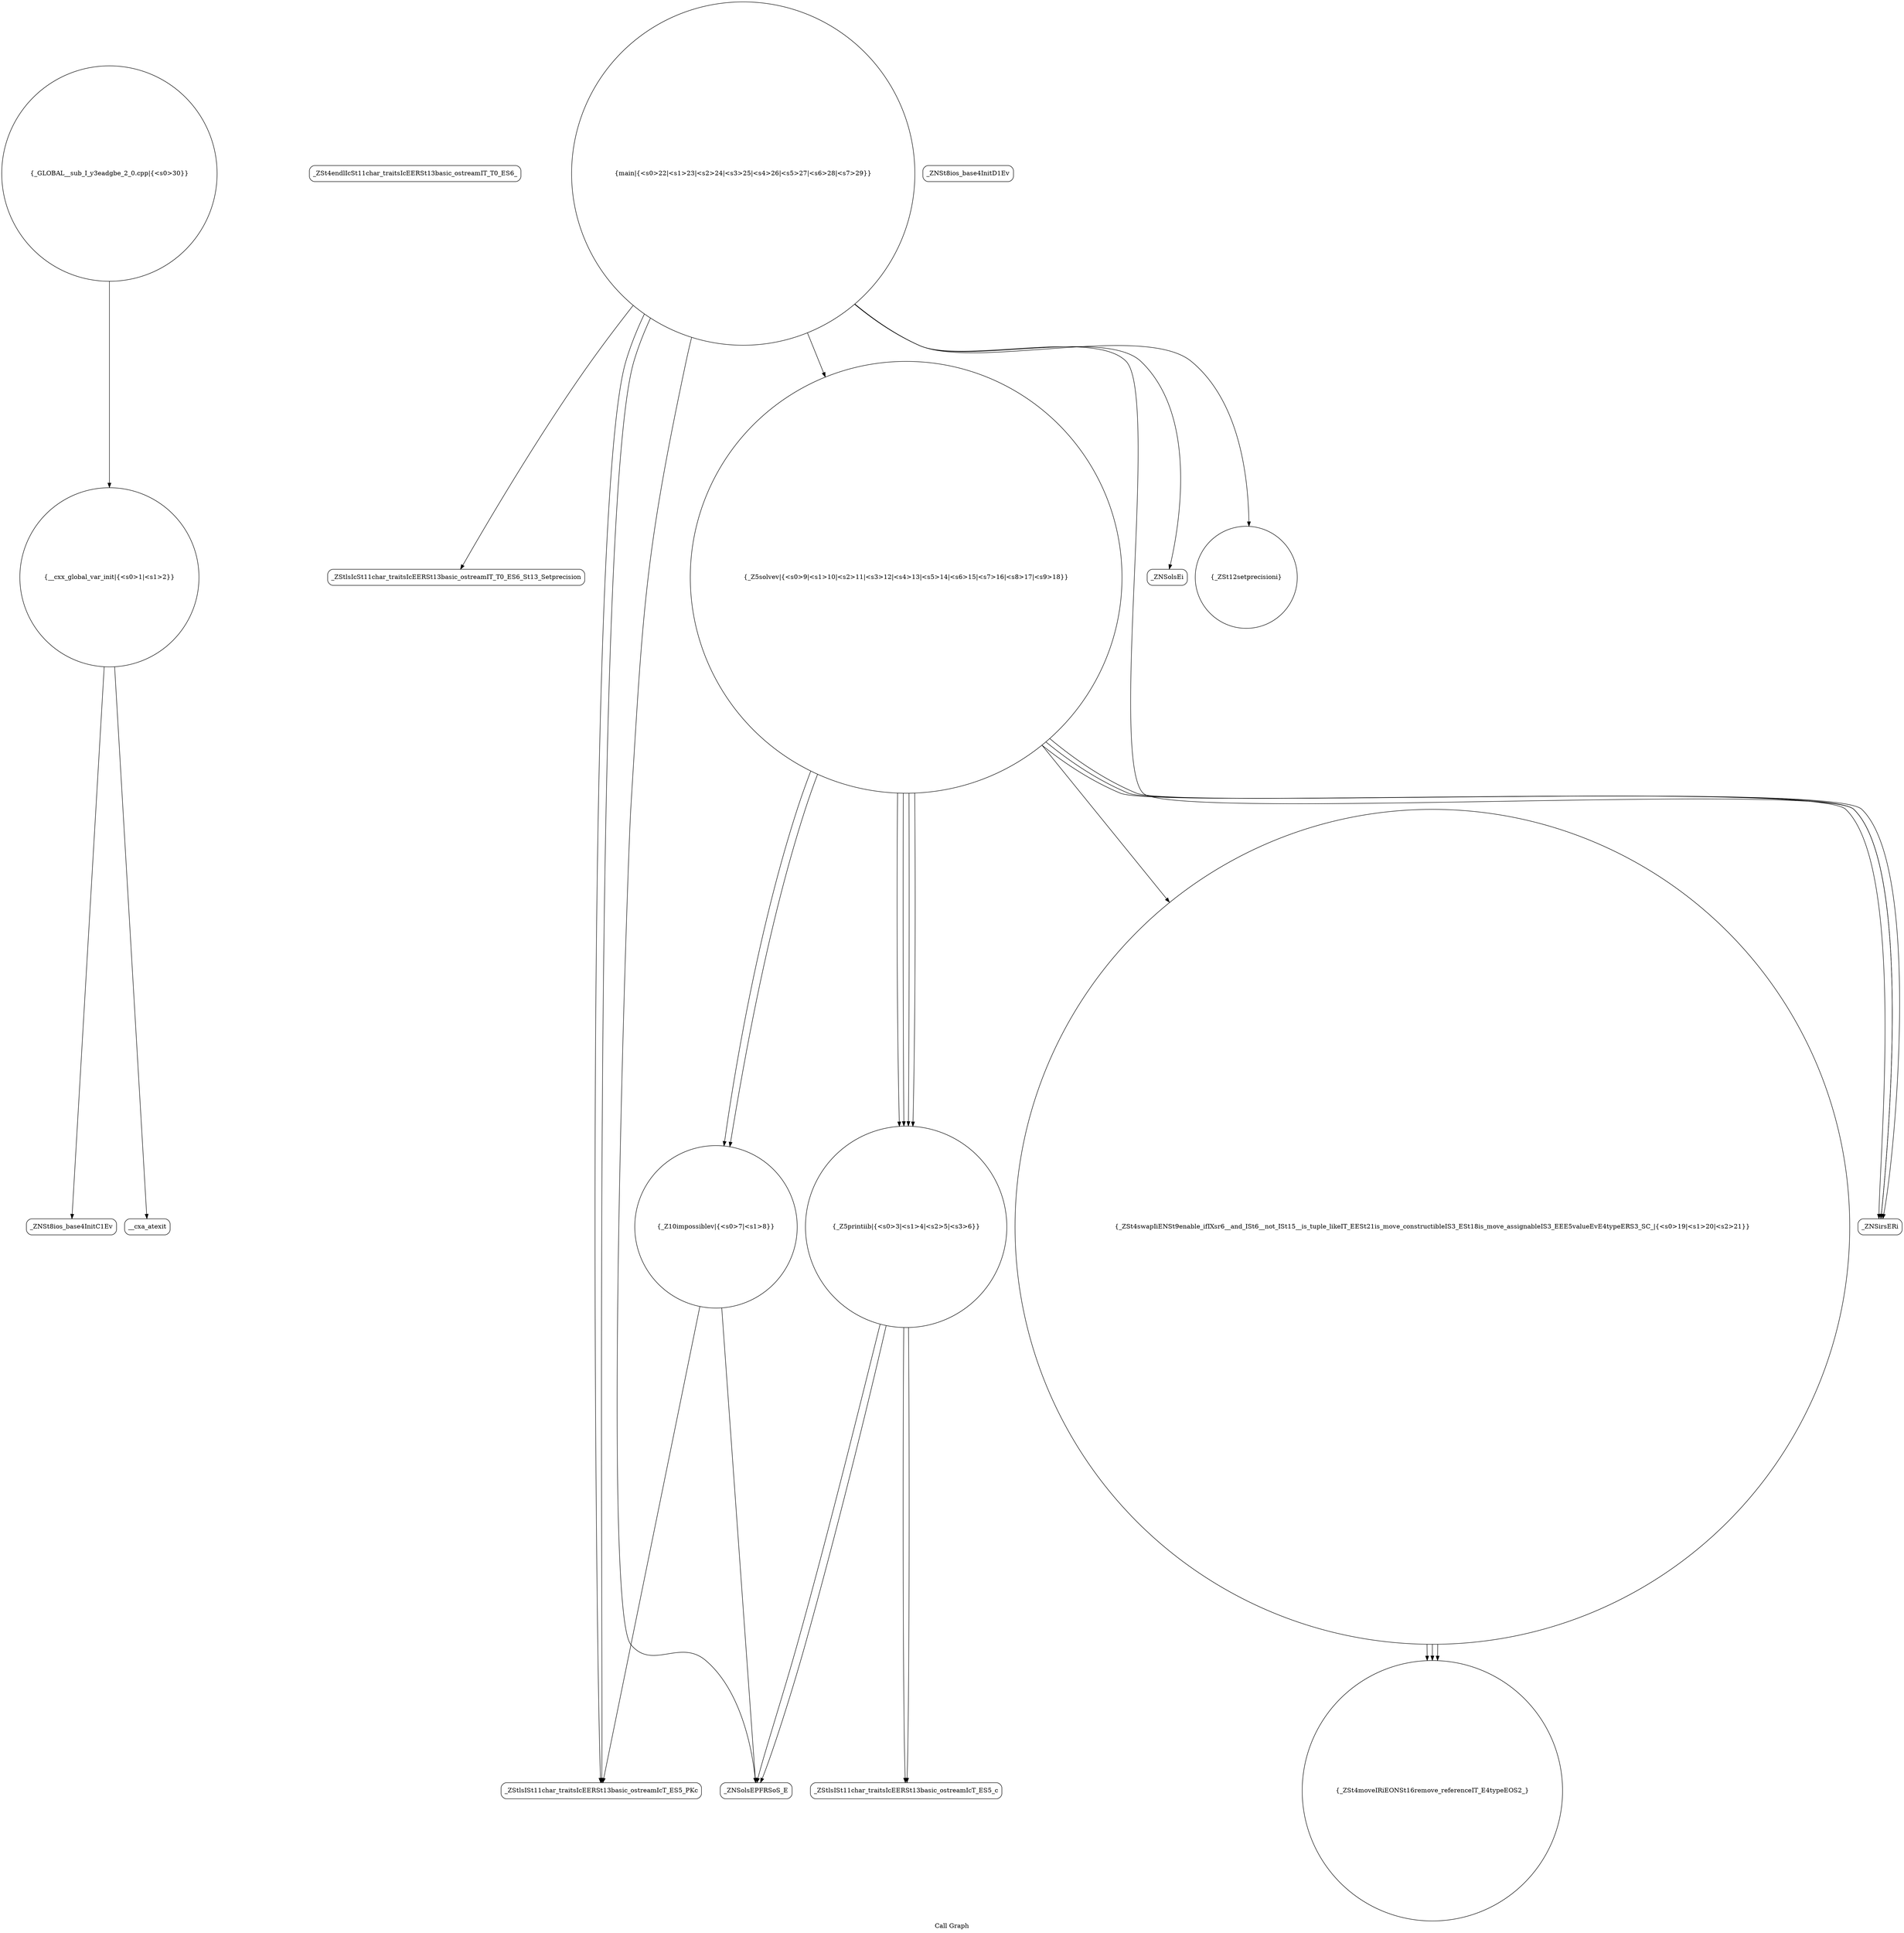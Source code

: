 digraph "Call Graph" {
	label="Call Graph";

	Node0x55c79e67da90 [shape=record,shape=circle,label="{__cxx_global_var_init|{<s0>1|<s1>2}}"];
	Node0x55c79e67da90:s0 -> Node0x55c79e67df20[color=black];
	Node0x55c79e67da90:s1 -> Node0x55c79e67e020[color=black];
	Node0x55c79e67e220 [shape=record,shape=Mrecord,label="{_ZSt4endlIcSt11char_traitsIcEERSt13basic_ostreamIT_T0_ES6_}"];
	Node0x55c79e67e5a0 [shape=record,shape=Mrecord,label="{_ZStlsIcSt11char_traitsIcEERSt13basic_ostreamIT_T0_ES6_St13_Setprecision}"];
	Node0x55c79e67dfa0 [shape=record,shape=Mrecord,label="{_ZNSt8ios_base4InitD1Ev}"];
	Node0x55c79e67e320 [shape=record,shape=Mrecord,label="{_ZStlsISt11char_traitsIcEERSt13basic_ostreamIcT_ES5_PKc}"];
	Node0x55c79e67e6a0 [shape=record,shape=Mrecord,label="{_ZNSolsEi}"];
	Node0x55c79e67e0a0 [shape=record,shape=circle,label="{_Z5printiib|{<s0>3|<s1>4|<s2>5|<s3>6}}"];
	Node0x55c79e67e0a0:s0 -> Node0x55c79e67e120[color=black];
	Node0x55c79e67e0a0:s1 -> Node0x55c79e67e1a0[color=black];
	Node0x55c79e67e0a0:s2 -> Node0x55c79e67e120[color=black];
	Node0x55c79e67e0a0:s3 -> Node0x55c79e67e1a0[color=black];
	Node0x55c79e67e420 [shape=record,shape=Mrecord,label="{_ZNSirsERi}"];
	Node0x55c79e67e7a0 [shape=record,shape=circle,label="{_GLOBAL__sub_I_y3eadgbe_2_0.cpp|{<s0>30}}"];
	Node0x55c79e67e7a0:s0 -> Node0x55c79e67da90[color=black];
	Node0x55c79e67e1a0 [shape=record,shape=Mrecord,label="{_ZNSolsEPFRSoS_E}"];
	Node0x55c79e67e520 [shape=record,shape=circle,label="{main|{<s0>22|<s1>23|<s2>24|<s3>25|<s4>26|<s5>27|<s6>28|<s7>29}}"];
	Node0x55c79e67e520:s0 -> Node0x55c79e67e620[color=black];
	Node0x55c79e67e520:s1 -> Node0x55c79e67e5a0[color=black];
	Node0x55c79e67e520:s2 -> Node0x55c79e67e420[color=black];
	Node0x55c79e67e520:s3 -> Node0x55c79e67e320[color=black];
	Node0x55c79e67e520:s4 -> Node0x55c79e67e6a0[color=black];
	Node0x55c79e67e520:s5 -> Node0x55c79e67e320[color=black];
	Node0x55c79e67e520:s6 -> Node0x55c79e67e1a0[color=black];
	Node0x55c79e67e520:s7 -> Node0x55c79e67e3a0[color=black];
	Node0x55c79e67df20 [shape=record,shape=Mrecord,label="{_ZNSt8ios_base4InitC1Ev}"];
	Node0x55c79e67e2a0 [shape=record,shape=circle,label="{_Z10impossiblev|{<s0>7|<s1>8}}"];
	Node0x55c79e67e2a0:s0 -> Node0x55c79e67e320[color=black];
	Node0x55c79e67e2a0:s1 -> Node0x55c79e67e1a0[color=black];
	Node0x55c79e67e620 [shape=record,shape=circle,label="{_ZSt12setprecisioni}"];
	Node0x55c79e67e020 [shape=record,shape=Mrecord,label="{__cxa_atexit}"];
	Node0x55c79e67e3a0 [shape=record,shape=circle,label="{_Z5solvev|{<s0>9|<s1>10|<s2>11|<s3>12|<s4>13|<s5>14|<s6>15|<s7>16|<s8>17|<s9>18}}"];
	Node0x55c79e67e3a0:s0 -> Node0x55c79e67e420[color=black];
	Node0x55c79e67e3a0:s1 -> Node0x55c79e67e420[color=black];
	Node0x55c79e67e3a0:s2 -> Node0x55c79e67e420[color=black];
	Node0x55c79e67e3a0:s3 -> Node0x55c79e67e4a0[color=black];
	Node0x55c79e67e3a0:s4 -> Node0x55c79e67e0a0[color=black];
	Node0x55c79e67e3a0:s5 -> Node0x55c79e67e0a0[color=black];
	Node0x55c79e67e3a0:s6 -> Node0x55c79e67e2a0[color=black];
	Node0x55c79e67e3a0:s7 -> Node0x55c79e67e0a0[color=black];
	Node0x55c79e67e3a0:s8 -> Node0x55c79e67e2a0[color=black];
	Node0x55c79e67e3a0:s9 -> Node0x55c79e67e0a0[color=black];
	Node0x55c79e67e720 [shape=record,shape=circle,label="{_ZSt4moveIRiEONSt16remove_referenceIT_E4typeEOS2_}"];
	Node0x55c79e67e120 [shape=record,shape=Mrecord,label="{_ZStlsISt11char_traitsIcEERSt13basic_ostreamIcT_ES5_c}"];
	Node0x55c79e67e4a0 [shape=record,shape=circle,label="{_ZSt4swapIiENSt9enable_ifIXsr6__and_ISt6__not_ISt15__is_tuple_likeIT_EESt21is_move_constructibleIS3_ESt18is_move_assignableIS3_EEE5valueEvE4typeERS3_SC_|{<s0>19|<s1>20|<s2>21}}"];
	Node0x55c79e67e4a0:s0 -> Node0x55c79e67e720[color=black];
	Node0x55c79e67e4a0:s1 -> Node0x55c79e67e720[color=black];
	Node0x55c79e67e4a0:s2 -> Node0x55c79e67e720[color=black];
}
